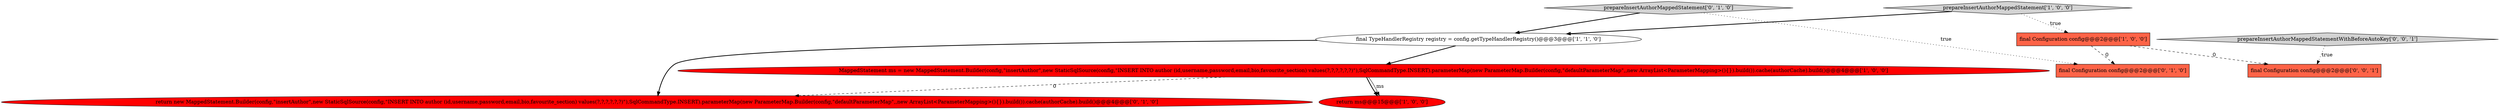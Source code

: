 digraph {
7 [style = filled, label = "prepareInsertAuthorMappedStatement['0', '1', '0']", fillcolor = lightgray, shape = diamond image = "AAA0AAABBB2BBB"];
6 [style = filled, label = "return new MappedStatement.Builder(config,\"insertAuthor\",new StaticSqlSource(config,\"INSERT INTO author (id,username,password,email,bio,favourite_section) values(?,?,?,?,?,?)\"),SqlCommandType.INSERT).parameterMap(new ParameterMap.Builder(config,\"defaultParameterMap\",,new ArrayList<ParameterMapping>(){}).build()).cache(authorCache).build()@@@4@@@['0', '1', '0']", fillcolor = red, shape = ellipse image = "AAA1AAABBB2BBB"];
4 [style = filled, label = "final Configuration config@@@2@@@['1', '0', '0']", fillcolor = tomato, shape = box image = "AAA1AAABBB1BBB"];
9 [style = filled, label = "final Configuration config@@@2@@@['0', '0', '1']", fillcolor = tomato, shape = box image = "AAA0AAABBB3BBB"];
1 [style = filled, label = "return ms@@@15@@@['1', '0', '0']", fillcolor = red, shape = ellipse image = "AAA1AAABBB1BBB"];
5 [style = filled, label = "final Configuration config@@@2@@@['0', '1', '0']", fillcolor = tomato, shape = box image = "AAA1AAABBB2BBB"];
0 [style = filled, label = "prepareInsertAuthorMappedStatement['1', '0', '0']", fillcolor = lightgray, shape = diamond image = "AAA0AAABBB1BBB"];
3 [style = filled, label = "MappedStatement ms = new MappedStatement.Builder(config,\"insertAuthor\",new StaticSqlSource(config,\"INSERT INTO author (id,username,password,email,bio,favourite_section) values(?,?,?,?,?,?)\"),SqlCommandType.INSERT).parameterMap(new ParameterMap.Builder(config,\"defaultParameterMap\",,new ArrayList<ParameterMapping>(){}).build()).cache(authorCache).build()@@@4@@@['1', '0', '0']", fillcolor = red, shape = ellipse image = "AAA1AAABBB1BBB"];
2 [style = filled, label = "final TypeHandlerRegistry registry = config.getTypeHandlerRegistry()@@@3@@@['1', '1', '0']", fillcolor = white, shape = ellipse image = "AAA0AAABBB1BBB"];
8 [style = filled, label = "prepareInsertAuthorMappedStatementWithBeforeAutoKey['0', '0', '1']", fillcolor = lightgray, shape = diamond image = "AAA0AAABBB3BBB"];
4->5 [style = dashed, label="0"];
4->9 [style = dashed, label="0"];
3->6 [style = dashed, label="0"];
8->9 [style = dotted, label="true"];
3->1 [style = bold, label=""];
7->2 [style = bold, label=""];
2->6 [style = bold, label=""];
0->4 [style = dotted, label="true"];
3->1 [style = solid, label="ms"];
2->3 [style = bold, label=""];
0->2 [style = bold, label=""];
7->5 [style = dotted, label="true"];
}
